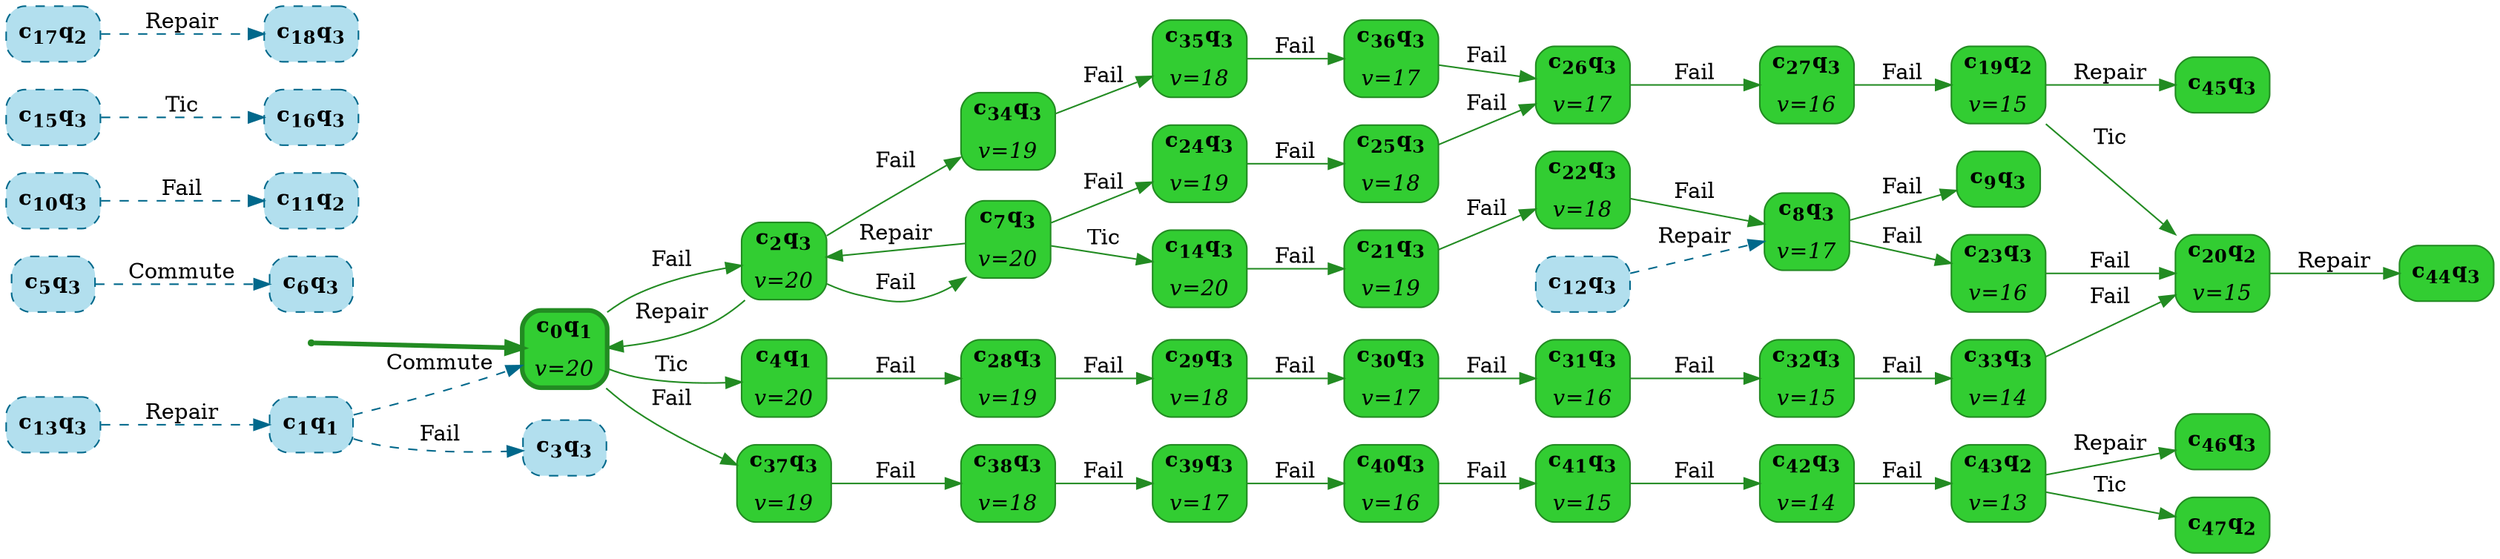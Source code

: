 digraph g {

	rankdir="LR"

	__invisible__[shape="point", color="forestgreen"]
	c0q1[label=<<b>c<sub>0</sub>q<sub>1</sub></b><br/><br/><i>v=20</i>>, shape="box", style="rounded, filled", fillcolor="limegreen", color="forestgreen", penwidth=3] // Initial
	c2q3[label=<<b>c<sub>2</sub>q<sub>3</sub></b><br/><br/><i>v=20</i>>, shape="box", style="rounded, filled", fillcolor="limegreen", color="forestgreen"]
	c7q3[label=<<b>c<sub>7</sub>q<sub>3</sub></b><br/><br/><i>v=20</i>>, shape="box", style="rounded, filled", fillcolor="limegreen", color="forestgreen"]
	c14q3[label=<<b>c<sub>14</sub>q<sub>3</sub></b><br/><br/><i>v=20</i>>, shape="box", style="rounded, filled", fillcolor="limegreen", color="forestgreen"]
	c21q3[label=<<b>c<sub>21</sub>q<sub>3</sub></b><br/><br/><i>v=19</i>>, shape="box", style="rounded, filled", fillcolor="limegreen", color="forestgreen"]
	c22q3[label=<<b>c<sub>22</sub>q<sub>3</sub></b><br/><br/><i>v=18</i>>, shape="box", style="rounded, filled", fillcolor="limegreen", color="forestgreen"]
	c8q3[label=<<b>c<sub>8</sub>q<sub>3</sub></b><br/><br/><i>v=17</i>>, shape="box", style="rounded, filled", fillcolor="limegreen", color="forestgreen"]
	c9q3[label=<<b>c<sub>9</sub>q<sub>3</sub></b>>, shape="box", style="rounded, filled", fillcolor="limegreen", color="forestgreen"]
	c23q3[label=<<b>c<sub>23</sub>q<sub>3</sub></b><br/><br/><i>v=16</i>>, shape="box", style="rounded, filled", fillcolor="limegreen", color="forestgreen"]
	c20q2[label=<<b>c<sub>20</sub>q<sub>2</sub></b><br/><br/><i>v=15</i>>, shape="box", style="rounded, filled", fillcolor="limegreen", color="forestgreen"]
	c44q3[label=<<b>c<sub>44</sub>q<sub>3</sub></b>>, shape="box", style="rounded, filled", fillcolor="limegreen", color="forestgreen"]
	c24q3[label=<<b>c<sub>24</sub>q<sub>3</sub></b><br/><br/><i>v=19</i>>, shape="box", style="rounded, filled", fillcolor="limegreen", color="forestgreen"]
	c25q3[label=<<b>c<sub>25</sub>q<sub>3</sub></b><br/><br/><i>v=18</i>>, shape="box", style="rounded, filled", fillcolor="limegreen", color="forestgreen"]
	c26q3[label=<<b>c<sub>26</sub>q<sub>3</sub></b><br/><br/><i>v=17</i>>, shape="box", style="rounded, filled", fillcolor="limegreen", color="forestgreen"]
	c27q3[label=<<b>c<sub>27</sub>q<sub>3</sub></b><br/><br/><i>v=16</i>>, shape="box", style="rounded, filled", fillcolor="limegreen", color="forestgreen"]
	c19q2[label=<<b>c<sub>19</sub>q<sub>2</sub></b><br/><br/><i>v=15</i>>, shape="box", style="rounded, filled", fillcolor="limegreen", color="forestgreen"]
	c45q3[label=<<b>c<sub>45</sub>q<sub>3</sub></b>>, shape="box", style="rounded, filled", fillcolor="limegreen", color="forestgreen"]
	c34q3[label=<<b>c<sub>34</sub>q<sub>3</sub></b><br/><br/><i>v=19</i>>, shape="box", style="rounded, filled", fillcolor="limegreen", color="forestgreen"]
	c35q3[label=<<b>c<sub>35</sub>q<sub>3</sub></b><br/><br/><i>v=18</i>>, shape="box", style="rounded, filled", fillcolor="limegreen", color="forestgreen"]
	c36q3[label=<<b>c<sub>36</sub>q<sub>3</sub></b><br/><br/><i>v=17</i>>, shape="box", style="rounded, filled", fillcolor="limegreen", color="forestgreen"]
	c4q1[label=<<b>c<sub>4</sub>q<sub>1</sub></b><br/><br/><i>v=20</i>>, shape="box", style="rounded, filled", fillcolor="limegreen", color="forestgreen"]
	c28q3[label=<<b>c<sub>28</sub>q<sub>3</sub></b><br/><br/><i>v=19</i>>, shape="box", style="rounded, filled", fillcolor="limegreen", color="forestgreen"]
	c29q3[label=<<b>c<sub>29</sub>q<sub>3</sub></b><br/><br/><i>v=18</i>>, shape="box", style="rounded, filled", fillcolor="limegreen", color="forestgreen"]
	c30q3[label=<<b>c<sub>30</sub>q<sub>3</sub></b><br/><br/><i>v=17</i>>, shape="box", style="rounded, filled", fillcolor="limegreen", color="forestgreen"]
	c31q3[label=<<b>c<sub>31</sub>q<sub>3</sub></b><br/><br/><i>v=16</i>>, shape="box", style="rounded, filled", fillcolor="limegreen", color="forestgreen"]
	c32q3[label=<<b>c<sub>32</sub>q<sub>3</sub></b><br/><br/><i>v=15</i>>, shape="box", style="rounded, filled", fillcolor="limegreen", color="forestgreen"]
	c33q3[label=<<b>c<sub>33</sub>q<sub>3</sub></b><br/><br/><i>v=14</i>>, shape="box", style="rounded, filled", fillcolor="limegreen", color="forestgreen"]
	c37q3[label=<<b>c<sub>37</sub>q<sub>3</sub></b><br/><br/><i>v=19</i>>, shape="box", style="rounded, filled", fillcolor="limegreen", color="forestgreen"]
	c38q3[label=<<b>c<sub>38</sub>q<sub>3</sub></b><br/><br/><i>v=18</i>>, shape="box", style="rounded, filled", fillcolor="limegreen", color="forestgreen"]
	c39q3[label=<<b>c<sub>39</sub>q<sub>3</sub></b><br/><br/><i>v=17</i>>, shape="box", style="rounded, filled", fillcolor="limegreen", color="forestgreen"]
	c40q3[label=<<b>c<sub>40</sub>q<sub>3</sub></b><br/><br/><i>v=16</i>>, shape="box", style="rounded, filled", fillcolor="limegreen", color="forestgreen"]
	c41q3[label=<<b>c<sub>41</sub>q<sub>3</sub></b><br/><br/><i>v=15</i>>, shape="box", style="rounded, filled", fillcolor="limegreen", color="forestgreen"]
	c42q3[label=<<b>c<sub>42</sub>q<sub>3</sub></b><br/><br/><i>v=14</i>>, shape="box", style="rounded, filled", fillcolor="limegreen", color="forestgreen"]
	c43q2[label=<<b>c<sub>43</sub>q<sub>2</sub></b><br/><br/><i>v=13</i>>, shape="box", style="rounded, filled", fillcolor="limegreen", color="forestgreen"]
	c46q3[label=<<b>c<sub>46</sub>q<sub>3</sub></b>>, shape="box", style="rounded, filled", fillcolor="limegreen", color="forestgreen"]
	c47q2[label=<<b>c<sub>47</sub>q<sub>2</sub></b>>, shape="box", style="rounded, filled", fillcolor="limegreen", color="forestgreen"]
	c1q1[label=<<b>c<sub>1</sub>q<sub>1</sub></b>>, shape="box", style="rounded, filled, dashed", fillcolor="lightblue2", color="deepskyblue4"]
	c3q3[label=<<b>c<sub>3</sub>q<sub>3</sub></b>>, shape="box", style="rounded, filled, dashed", fillcolor="lightblue2", color="deepskyblue4"]
	c5q3[label=<<b>c<sub>5</sub>q<sub>3</sub></b>>, shape="box", style="rounded, filled, dashed", fillcolor="lightblue2", color="deepskyblue4"]
	c6q3[label=<<b>c<sub>6</sub>q<sub>3</sub></b>>, shape="box", style="rounded, filled, dashed", fillcolor="lightblue2", color="deepskyblue4"]
	c10q3[label=<<b>c<sub>10</sub>q<sub>3</sub></b>>, shape="box", style="rounded, filled, dashed", fillcolor="lightblue2", color="deepskyblue4"]
	c11q2[label=<<b>c<sub>11</sub>q<sub>2</sub></b>>, shape="box", style="rounded, filled, dashed", fillcolor="lightblue2", color="deepskyblue4"]
	c12q3[label=<<b>c<sub>12</sub>q<sub>3</sub></b>>, shape="box", style="rounded, filled, dashed", fillcolor="lightblue2", color="deepskyblue4"]
	c13q3[label=<<b>c<sub>13</sub>q<sub>3</sub></b>>, shape="box", style="rounded, filled, dashed", fillcolor="lightblue2", color="deepskyblue4"]
	c15q3[label=<<b>c<sub>15</sub>q<sub>3</sub></b>>, shape="box", style="rounded, filled, dashed", fillcolor="lightblue2", color="deepskyblue4"]
	c16q3[label=<<b>c<sub>16</sub>q<sub>3</sub></b>>, shape="box", style="rounded, filled, dashed", fillcolor="lightblue2", color="deepskyblue4"]
	c17q2[label=<<b>c<sub>17</sub>q<sub>2</sub></b>>, shape="box", style="rounded, filled, dashed", fillcolor="lightblue2", color="deepskyblue4"]
	c18q3[label=<<b>c<sub>18</sub>q<sub>3</sub></b>>, shape="box", style="rounded, filled, dashed", fillcolor="lightblue2", color="deepskyblue4"]

	__invisible__ -> c0q1[penwidth=3, color="forestgreen"]
	c0q1 -> c2q3[label=<Fail>, color="forestgreen"]
	c2q3 -> c7q3[label=<Fail>, color="forestgreen"]
	c7q3 -> c2q3[label=<Repair>, color="forestgreen"]
	c7q3 -> c14q3[label=<Tic>, color="forestgreen"]
	c14q3 -> c21q3[label=<Fail>, color="forestgreen"]
	c21q3 -> c22q3[label=<Fail>, color="forestgreen"]
	c22q3 -> c8q3[label=<Fail>, color="forestgreen"]
	c8q3 -> c9q3[label=<Fail>, color="forestgreen"]
	c8q3 -> c23q3[label=<Fail>, color="forestgreen"]
	c23q3 -> c20q2[label=<Fail>, color="forestgreen"]
	c20q2 -> c44q3[label=<Repair>, color="forestgreen"]
	c7q3 -> c24q3[label=<Fail>, color="forestgreen"]
	c24q3 -> c25q3[label=<Fail>, color="forestgreen"]
	c25q3 -> c26q3[label=<Fail>, color="forestgreen"]
	c26q3 -> c27q3[label=<Fail>, color="forestgreen"]
	c27q3 -> c19q2[label=<Fail>, color="forestgreen"]
	c19q2 -> c20q2[label=<Tic>, color="forestgreen"]
	c19q2 -> c45q3[label=<Repair>, color="forestgreen"]
	c2q3 -> c0q1[label=<Repair>, color="forestgreen"]
	c2q3 -> c34q3[label=<Fail>, color="forestgreen"]
	c34q3 -> c35q3[label=<Fail>, color="forestgreen"]
	c35q3 -> c36q3[label=<Fail>, color="forestgreen"]
	c36q3 -> c26q3[label=<Fail>, color="forestgreen"]
	c0q1 -> c4q1[label=<Tic>, color="forestgreen"]
	c4q1 -> c28q3[label=<Fail>, color="forestgreen"]
	c28q3 -> c29q3[label=<Fail>, color="forestgreen"]
	c29q3 -> c30q3[label=<Fail>, color="forestgreen"]
	c30q3 -> c31q3[label=<Fail>, color="forestgreen"]
	c31q3 -> c32q3[label=<Fail>, color="forestgreen"]
	c32q3 -> c33q3[label=<Fail>, color="forestgreen"]
	c33q3 -> c20q2[label=<Fail>, color="forestgreen"]
	c0q1 -> c37q3[label=<Fail>, color="forestgreen"]
	c37q3 -> c38q3[label=<Fail>, color="forestgreen"]
	c38q3 -> c39q3[label=<Fail>, color="forestgreen"]
	c39q3 -> c40q3[label=<Fail>, color="forestgreen"]
	c40q3 -> c41q3[label=<Fail>, color="forestgreen"]
	c41q3 -> c42q3[label=<Fail>, color="forestgreen"]
	c42q3 -> c43q2[label=<Fail>, color="forestgreen"]
	c43q2 -> c46q3[label=<Repair>, color="forestgreen"]
	c43q2 -> c47q2[label=<Tic>, color="forestgreen"]
	c1q1 -> c0q1[label=<Commute>, color="deepskyblue4", style="dashed"]
	c1q1 -> c3q3[label=<Fail>, color="deepskyblue4", style="dashed"]
	c5q3 -> c6q3[label=<Commute>, color="deepskyblue4", style="dashed"]
	c10q3 -> c11q2[label=<Fail>, color="deepskyblue4", style="dashed"]
	c12q3 -> c8q3[label=<Repair>, color="deepskyblue4", style="dashed"]
	c13q3 -> c1q1[label=<Repair>, color="deepskyblue4", style="dashed"]
	c15q3 -> c16q3[label=<Tic>, color="deepskyblue4", style="dashed"]
	c17q2 -> c18q3[label=<Repair>, color="deepskyblue4", style="dashed"]

}
